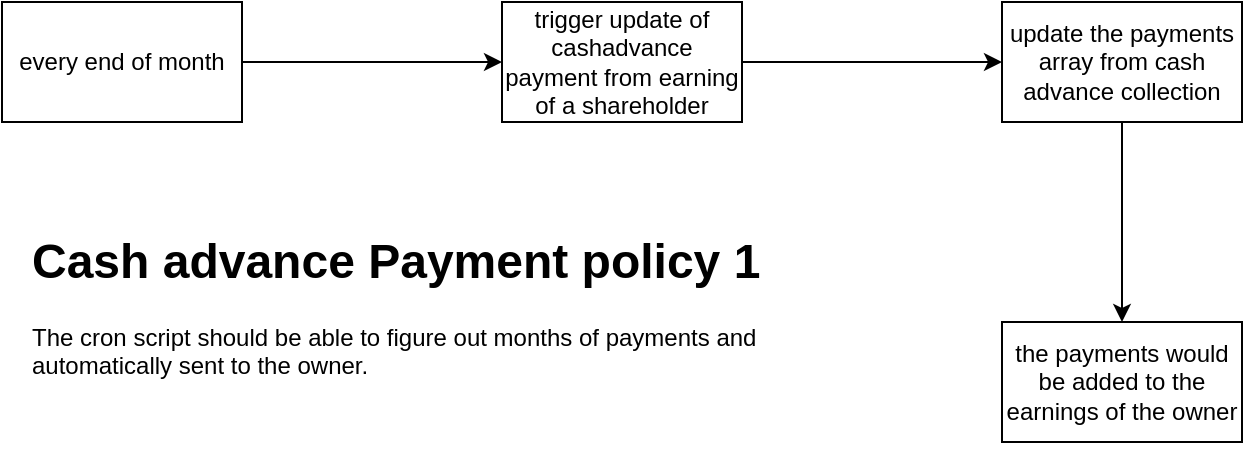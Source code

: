 <mxfile>
    <diagram id="3pyCUcFy4IJEuNJtQbQR" name="Page-1">
        <mxGraphModel dx="1418" dy="787" grid="1" gridSize="10" guides="1" tooltips="1" connect="1" arrows="1" fold="1" page="1" pageScale="1" pageWidth="850" pageHeight="1100" math="0" shadow="0">
            <root>
                <mxCell id="0"/>
                <mxCell id="1" parent="0"/>
                <mxCell id="4" style="edgeStyle=none;html=1;exitX=1;exitY=0.5;exitDx=0;exitDy=0;entryX=0;entryY=0.5;entryDx=0;entryDy=0;" edge="1" parent="1" source="2" target="3">
                    <mxGeometry relative="1" as="geometry"/>
                </mxCell>
                <mxCell id="2" value="every end of month" style="rounded=0;whiteSpace=wrap;html=1;" vertex="1" parent="1">
                    <mxGeometry x="60" y="90" width="120" height="60" as="geometry"/>
                </mxCell>
                <mxCell id="7" style="edgeStyle=none;html=1;entryX=0;entryY=0.5;entryDx=0;entryDy=0;" edge="1" parent="1" source="3" target="6">
                    <mxGeometry relative="1" as="geometry"/>
                </mxCell>
                <mxCell id="3" value="trigger update of cashadvance payment from earning of a shareholder" style="rounded=0;whiteSpace=wrap;html=1;" vertex="1" parent="1">
                    <mxGeometry x="310" y="90" width="120" height="60" as="geometry"/>
                </mxCell>
                <mxCell id="5" value="&lt;h1&gt;Cash advance Payment policy 1&lt;/h1&gt;&lt;p&gt;The cron script should be able to figure out months of payments and automatically sent to the owner.&lt;/p&gt;" style="text;html=1;strokeColor=none;fillColor=none;spacing=5;spacingTop=-20;whiteSpace=wrap;overflow=hidden;rounded=0;" vertex="1" parent="1">
                    <mxGeometry x="70" y="200" width="430" height="120" as="geometry"/>
                </mxCell>
                <mxCell id="9" style="edgeStyle=none;html=1;exitX=0.5;exitY=1;exitDx=0;exitDy=0;" edge="1" parent="1" source="6" target="8">
                    <mxGeometry relative="1" as="geometry"/>
                </mxCell>
                <mxCell id="6" value="update the payments array from cash advance collection" style="rounded=0;whiteSpace=wrap;html=1;" vertex="1" parent="1">
                    <mxGeometry x="560" y="90" width="120" height="60" as="geometry"/>
                </mxCell>
                <mxCell id="8" value="the payments would be added to the earnings of the owner" style="rounded=0;whiteSpace=wrap;html=1;" vertex="1" parent="1">
                    <mxGeometry x="560" y="250" width="120" height="60" as="geometry"/>
                </mxCell>
            </root>
        </mxGraphModel>
    </diagram>
</mxfile>
